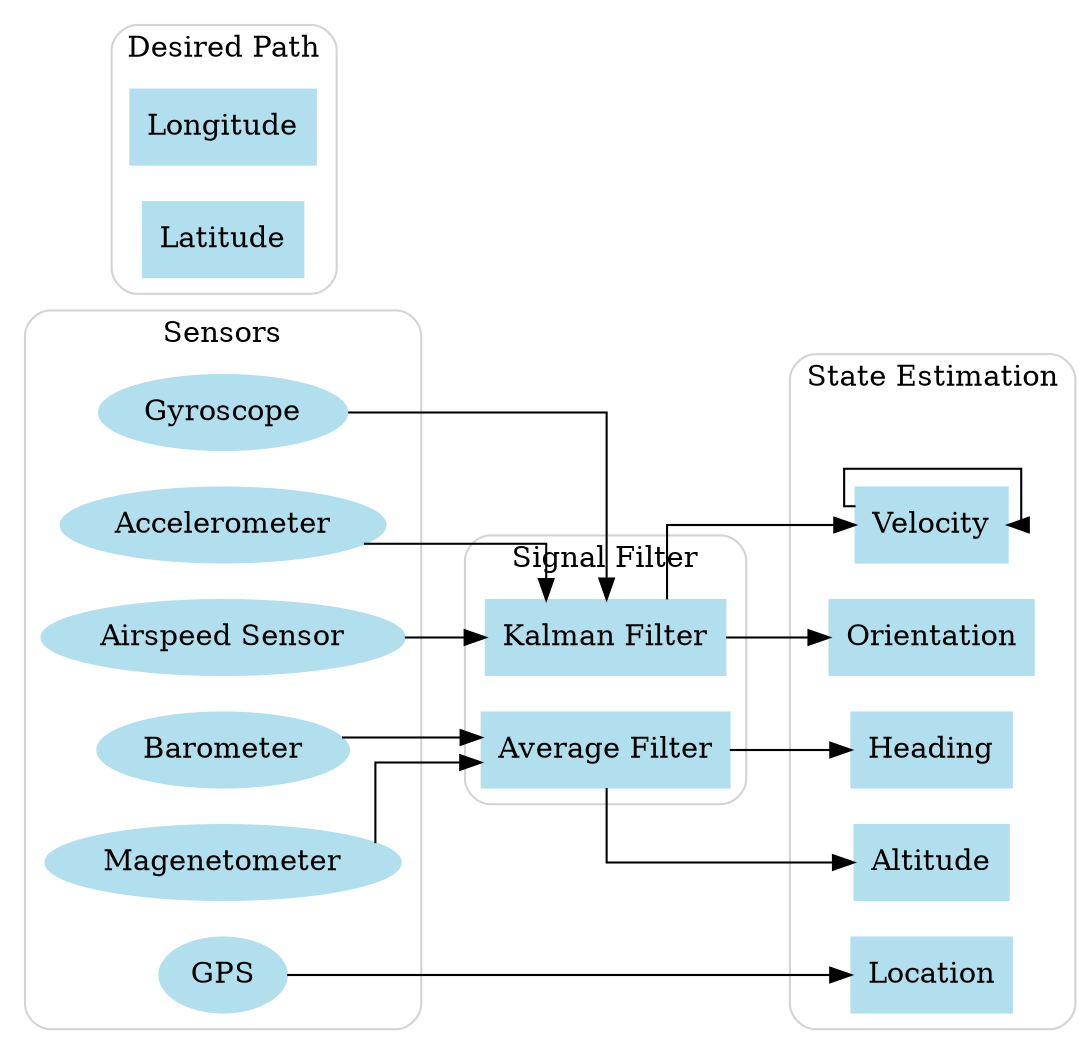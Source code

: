 digraph Autopilot {

	graph [splines=ortho];
	rankdir=LR;

	subgraph cluster_0 {
		style="rounded";
		color=lightgrey;
		node [shape=ellipse,color=lightblue2,style=filled];
		label="Sensors";
		Gyroscope;Accelerometer;"Airspeed Sensor";Barometer;GPS;Magenetometer;
	}

	subgraph cluster_1 {
		style=rounded;
		color=lightgrey;
		node [shape=box,color=lightblue2,style=filled];
		label="Signal Filter";
		"Kalman Filter";"Average Filter";
	}

	subgraph cluster_2 {
		style=rounded;
		color=lightgrey;
		node [shape=box,color=lightblue2,style=filled];
		label="State Estimation";
		Velocity;Heading;Location;Orientation;Altitude;
	}

	subgraph cluster_3 {
		style=rounded;
		color=lightgrey;
		node [shape=box,color=lightblue2,style=filled];
		label="Desired Path";
		Longitude;Latitude;		
	}


Gyroscope->"Kalman Filter";
Accelerometer->"Kalman Filter";
"Airspeed Sensor"->"Kalman Filter";

Barometer->"Average Filter";
Magenetometer->"Average Filter";

GPS->Location;
"Kalman Filter"->Velocity;
Velocity->Velocity [ label="-1" ];
"Kalman Filter"->Orientation;
"Average Filter"->Altitude;
"Average Filter"->Heading;


}
